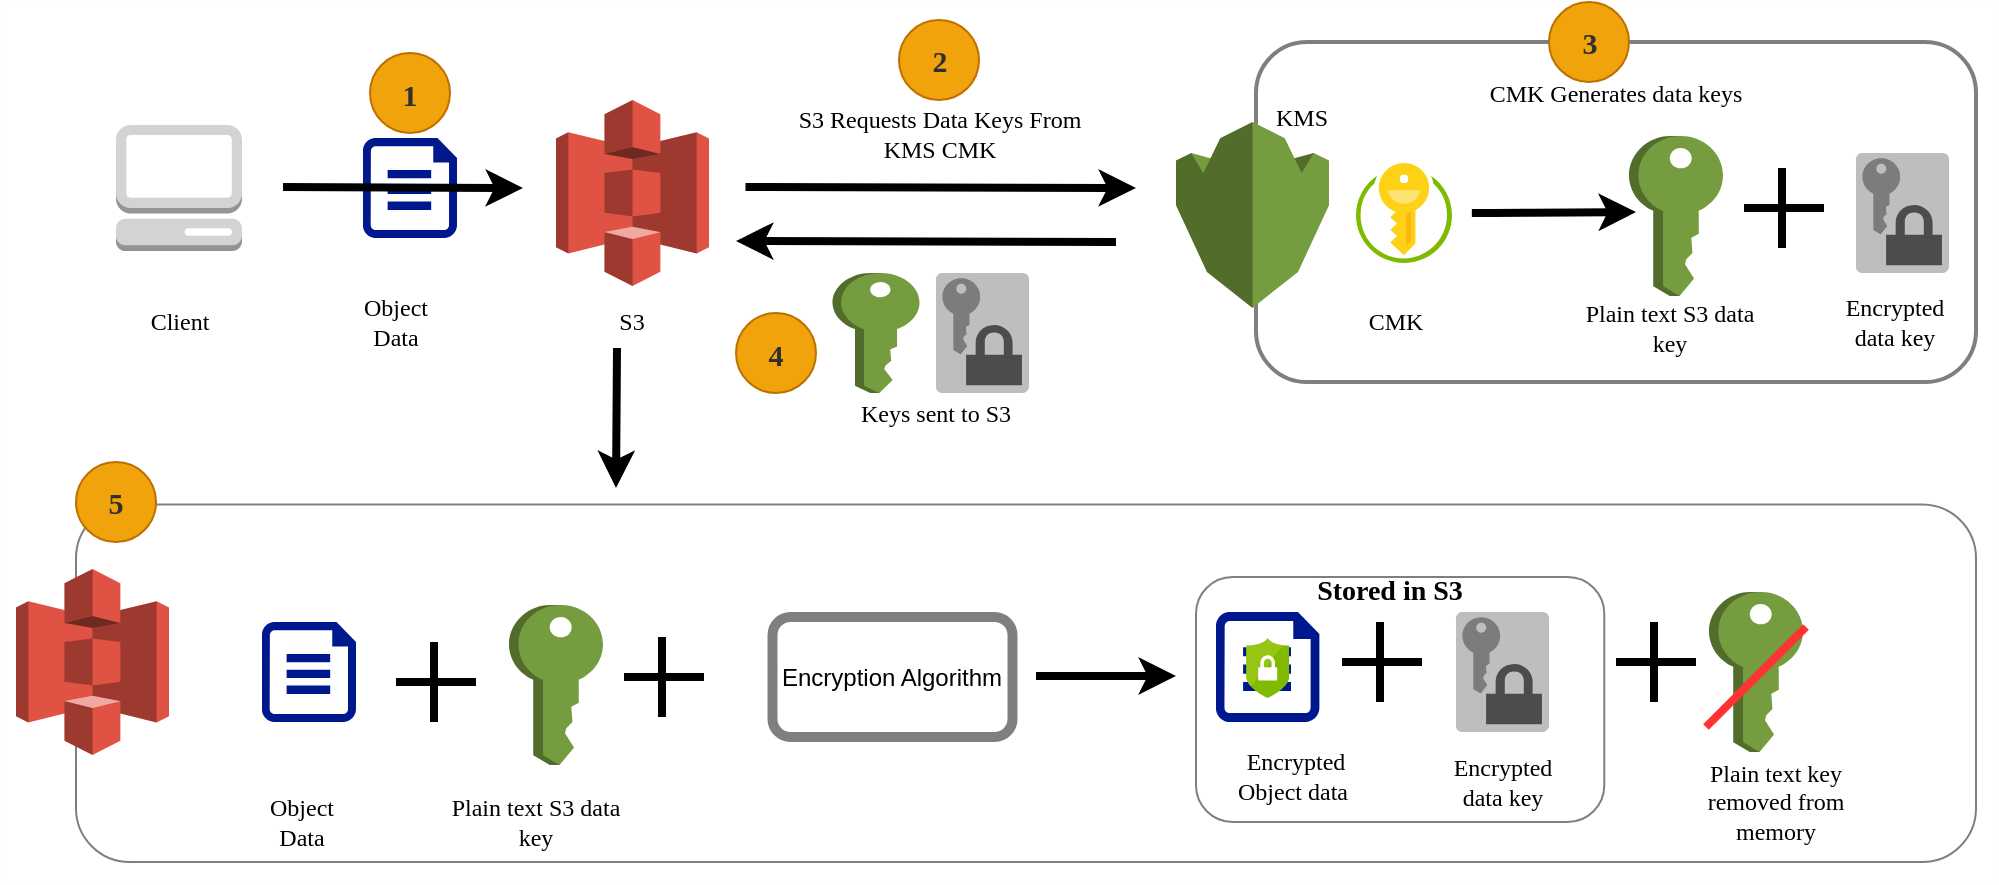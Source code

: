 <mxfile version="12.9.9" type="device"><diagram id="AMMI9vcvJyAxFTpjeCHU" name="Page-1"><mxGraphModel dx="1106" dy="778" grid="1" gridSize="10" guides="1" tooltips="1" connect="1" arrows="1" fold="1" page="1" pageScale="1" pageWidth="1654" pageHeight="1169" math="0" shadow="0"><root><mxCell id="0"/><mxCell id="1" parent="0"/><mxCell id="x09SrAzYux7GSC5Vbb2e-72" value="" style="rounded=0;whiteSpace=wrap;html=1;strokeWidth=1;fontFamily=Verdana;strokeColor=#FFFEF7;" vertex="1" parent="1"><mxGeometry x="3" y="110" width="997" height="440" as="geometry"/></mxCell><mxCell id="x09SrAzYux7GSC5Vbb2e-47" value="" style="rounded=1;whiteSpace=wrap;html=1;strokeWidth=1;opacity=50;" vertex="1" parent="1"><mxGeometry x="40" y="361.25" width="950" height="178.75" as="geometry"/></mxCell><mxCell id="x09SrAzYux7GSC5Vbb2e-42" value="" style="rounded=1;whiteSpace=wrap;html=1;strokeWidth=1;opacity=50;" vertex="1" parent="1"><mxGeometry x="600" y="397.5" width="204.15" height="122.5" as="geometry"/></mxCell><mxCell id="x09SrAzYux7GSC5Vbb2e-10" value="" style="rounded=1;whiteSpace=wrap;html=1;opacity=50;strokeWidth=2;" vertex="1" parent="1"><mxGeometry x="630" y="130" width="360" height="170" as="geometry"/></mxCell><mxCell id="x09SrAzYux7GSC5Vbb2e-1" value="" style="outlineConnect=0;dashed=0;verticalLabelPosition=bottom;verticalAlign=top;align=center;html=1;shape=mxgraph.aws3.management_console;fillColor=#D2D3D3;gradientColor=none;" vertex="1" parent="1"><mxGeometry x="60" y="171.5" width="63" height="63" as="geometry"/></mxCell><mxCell id="x09SrAzYux7GSC5Vbb2e-2" value="" style="outlineConnect=0;dashed=0;verticalLabelPosition=bottom;verticalAlign=top;align=center;html=1;shape=mxgraph.aws3.s3;fillColor=#E05243;gradientColor=none;" vertex="1" parent="1"><mxGeometry x="280" y="159" width="76.5" height="93" as="geometry"/></mxCell><mxCell id="x09SrAzYux7GSC5Vbb2e-4" value="" style="aspect=fixed;pointerEvents=1;shadow=0;dashed=0;html=1;strokeColor=none;labelPosition=center;verticalLabelPosition=bottom;verticalAlign=top;align=center;fillColor=#00188D;shape=mxgraph.azure.file" vertex="1" parent="1"><mxGeometry x="183.5" y="178" width="47" height="50" as="geometry"/></mxCell><mxCell id="x09SrAzYux7GSC5Vbb2e-6" value="" style="outlineConnect=0;dashed=0;verticalLabelPosition=bottom;verticalAlign=top;align=center;html=1;shape=mxgraph.aws3.kms;fillColor=#759C3E;gradientColor=none;" vertex="1" parent="1"><mxGeometry x="590" y="170" width="76.5" height="93" as="geometry"/></mxCell><mxCell id="x09SrAzYux7GSC5Vbb2e-7" value="" style="outlineConnect=0;dashed=0;verticalLabelPosition=bottom;verticalAlign=top;align=center;html=1;shape=mxgraph.aws3.add_on;fillColor=#759C3E;gradientColor=none;rotation=90;" vertex="1" parent="1"><mxGeometry x="800" y="193.5" width="80" height="47" as="geometry"/></mxCell><mxCell id="x09SrAzYux7GSC5Vbb2e-8" value="" style="outlineConnect=0;dashed=0;verticalLabelPosition=bottom;verticalAlign=top;align=center;html=1;shape=mxgraph.aws3.data_encryption_key;fillColor=#7D7C7C;gradientColor=none;" vertex="1" parent="1"><mxGeometry x="930" y="185.5" width="46.5" height="60" as="geometry"/></mxCell><mxCell id="x09SrAzYux7GSC5Vbb2e-9" value="" style="aspect=fixed;html=1;points=[];align=center;image;fontSize=12;image=img/lib/mscae/Key_Vaults.svg;" vertex="1" parent="1"><mxGeometry x="680" y="190.5" width="48" height="50" as="geometry"/></mxCell><mxCell id="x09SrAzYux7GSC5Vbb2e-20" value="" style="group" vertex="1" connectable="0" parent="1"><mxGeometry x="874" y="193" width="40" height="40" as="geometry"/></mxCell><mxCell id="x09SrAzYux7GSC5Vbb2e-17" value="" style="endArrow=none;html=1;strokeWidth=4;" edge="1" parent="x09SrAzYux7GSC5Vbb2e-20"><mxGeometry width="50" height="50" relative="1" as="geometry"><mxPoint x="19" y="40" as="sourcePoint"/><mxPoint x="19" as="targetPoint"/><Array as="points"><mxPoint x="19" y="20"/></Array></mxGeometry></mxCell><mxCell id="x09SrAzYux7GSC5Vbb2e-18" value="" style="endArrow=none;html=1;strokeWidth=4;" edge="1" parent="x09SrAzYux7GSC5Vbb2e-20"><mxGeometry width="50" height="50" relative="1" as="geometry"><mxPoint x="40" y="20" as="sourcePoint"/><mxPoint y="20" as="targetPoint"/></mxGeometry></mxCell><mxCell id="x09SrAzYux7GSC5Vbb2e-21" value="" style="endArrow=classic;html=1;strokeWidth=4;" edge="1" parent="1"><mxGeometry width="50" height="50" relative="1" as="geometry"><mxPoint x="143.5" y="202.5" as="sourcePoint"/><mxPoint x="263.5" y="203" as="targetPoint"/></mxGeometry></mxCell><mxCell id="x09SrAzYux7GSC5Vbb2e-22" value="" style="endArrow=classic;html=1;strokeWidth=4;" edge="1" parent="1"><mxGeometry width="50" height="50" relative="1" as="geometry"><mxPoint x="560" y="230" as="sourcePoint"/><mxPoint x="370" y="229.5" as="targetPoint"/></mxGeometry></mxCell><mxCell id="x09SrAzYux7GSC5Vbb2e-23" value="" style="outlineConnect=0;dashed=0;verticalLabelPosition=bottom;verticalAlign=top;align=center;html=1;shape=mxgraph.aws3.add_on;fillColor=#759C3E;gradientColor=none;rotation=90;" vertex="1" parent="1"><mxGeometry x="410" y="253.75" width="60" height="43.5" as="geometry"/></mxCell><mxCell id="x09SrAzYux7GSC5Vbb2e-24" value="" style="outlineConnect=0;dashed=0;verticalLabelPosition=bottom;verticalAlign=top;align=center;html=1;shape=mxgraph.aws3.data_encryption_key;fillColor=#7D7C7C;gradientColor=none;" vertex="1" parent="1"><mxGeometry x="470" y="245.5" width="46.5" height="60" as="geometry"/></mxCell><mxCell id="x09SrAzYux7GSC5Vbb2e-28" value="" style="endArrow=classic;html=1;strokeWidth=4;" edge="1" parent="1"><mxGeometry width="50" height="50" relative="1" as="geometry"><mxPoint x="374.75" y="202.5" as="sourcePoint"/><mxPoint x="570" y="203" as="targetPoint"/></mxGeometry></mxCell><mxCell id="x09SrAzYux7GSC5Vbb2e-29" value="" style="aspect=fixed;pointerEvents=1;shadow=0;dashed=0;html=1;strokeColor=none;labelPosition=center;verticalLabelPosition=bottom;verticalAlign=top;align=center;fillColor=#00188D;shape=mxgraph.azure.file" vertex="1" parent="1"><mxGeometry x="133" y="420" width="47" height="50" as="geometry"/></mxCell><mxCell id="x09SrAzYux7GSC5Vbb2e-30" value="" style="outlineConnect=0;dashed=0;verticalLabelPosition=bottom;verticalAlign=top;align=center;html=1;shape=mxgraph.aws3.add_on;fillColor=#759C3E;gradientColor=none;rotation=90;" vertex="1" parent="1"><mxGeometry x="240" y="428" width="80" height="47" as="geometry"/></mxCell><mxCell id="x09SrAzYux7GSC5Vbb2e-32" value="" style="group" vertex="1" connectable="0" parent="1"><mxGeometry x="314" y="427.5" width="40" height="40" as="geometry"/></mxCell><mxCell id="x09SrAzYux7GSC5Vbb2e-33" value="" style="endArrow=none;html=1;strokeWidth=4;" edge="1" parent="x09SrAzYux7GSC5Vbb2e-32"><mxGeometry width="50" height="50" relative="1" as="geometry"><mxPoint x="19" y="40" as="sourcePoint"/><mxPoint x="19" as="targetPoint"/><Array as="points"><mxPoint x="19" y="20"/></Array></mxGeometry></mxCell><mxCell id="x09SrAzYux7GSC5Vbb2e-34" value="" style="endArrow=none;html=1;strokeWidth=4;" edge="1" parent="x09SrAzYux7GSC5Vbb2e-32"><mxGeometry width="50" height="50" relative="1" as="geometry"><mxPoint x="40" y="20" as="sourcePoint"/><mxPoint y="20" as="targetPoint"/></mxGeometry></mxCell><mxCell id="x09SrAzYux7GSC5Vbb2e-35" value="" style="group" vertex="1" connectable="0" parent="1"><mxGeometry x="200" y="430" width="40" height="40" as="geometry"/></mxCell><mxCell id="x09SrAzYux7GSC5Vbb2e-36" value="" style="endArrow=none;html=1;strokeWidth=4;" edge="1" parent="x09SrAzYux7GSC5Vbb2e-35"><mxGeometry width="50" height="50" relative="1" as="geometry"><mxPoint x="19" y="40" as="sourcePoint"/><mxPoint x="19" as="targetPoint"/><Array as="points"><mxPoint x="19" y="20"/></Array></mxGeometry></mxCell><mxCell id="x09SrAzYux7GSC5Vbb2e-37" value="" style="endArrow=none;html=1;strokeWidth=4;" edge="1" parent="x09SrAzYux7GSC5Vbb2e-35"><mxGeometry width="50" height="50" relative="1" as="geometry"><mxPoint x="40" y="20" as="sourcePoint"/><mxPoint y="20" as="targetPoint"/></mxGeometry></mxCell><mxCell id="x09SrAzYux7GSC5Vbb2e-38" value="Encryption Algorithm" style="rounded=1;whiteSpace=wrap;html=1;strokeWidth=5;opacity=50;" vertex="1" parent="1"><mxGeometry x="388.25" y="417.5" width="120" height="60" as="geometry"/></mxCell><mxCell id="x09SrAzYux7GSC5Vbb2e-39" value="" style="endArrow=classic;html=1;strokeWidth=4;" edge="1" parent="1"><mxGeometry width="50" height="50" relative="1" as="geometry"><mxPoint x="520" y="447" as="sourcePoint"/><mxPoint x="590" y="447" as="targetPoint"/></mxGeometry></mxCell><mxCell id="x09SrAzYux7GSC5Vbb2e-40" value="" style="outlineConnect=0;dashed=0;verticalLabelPosition=bottom;verticalAlign=top;align=center;html=1;shape=mxgraph.aws3.data_encryption_key;fillColor=#7D7C7C;gradientColor=none;" vertex="1" parent="1"><mxGeometry x="730" y="415" width="46.5" height="60" as="geometry"/></mxCell><mxCell id="x09SrAzYux7GSC5Vbb2e-41" value="" style="aspect=fixed;pointerEvents=1;shadow=0;dashed=0;html=1;strokeColor=none;labelPosition=center;verticalLabelPosition=bottom;verticalAlign=top;align=center;fillColor=#00188D;shape=mxgraph.azure.file" vertex="1" parent="1"><mxGeometry x="610" y="415" width="51.7" height="55" as="geometry"/></mxCell><mxCell id="x09SrAzYux7GSC5Vbb2e-43" value="" style="outlineConnect=0;dashed=0;verticalLabelPosition=bottom;verticalAlign=top;align=center;html=1;shape=mxgraph.aws3.add_on;fillColor=#759C3E;gradientColor=none;rotation=90;" vertex="1" parent="1"><mxGeometry x="840" y="421.5" width="80" height="47" as="geometry"/></mxCell><mxCell id="x09SrAzYux7GSC5Vbb2e-44" value="" style="group" vertex="1" connectable="0" parent="1"><mxGeometry x="810" y="420" width="40" height="40" as="geometry"/></mxCell><mxCell id="x09SrAzYux7GSC5Vbb2e-45" value="" style="endArrow=none;html=1;strokeWidth=4;" edge="1" parent="x09SrAzYux7GSC5Vbb2e-44"><mxGeometry width="50" height="50" relative="1" as="geometry"><mxPoint x="19" y="40" as="sourcePoint"/><mxPoint x="19" as="targetPoint"/><Array as="points"><mxPoint x="19" y="20"/></Array></mxGeometry></mxCell><mxCell id="x09SrAzYux7GSC5Vbb2e-46" value="" style="endArrow=none;html=1;strokeWidth=4;" edge="1" parent="x09SrAzYux7GSC5Vbb2e-44"><mxGeometry width="50" height="50" relative="1" as="geometry"><mxPoint x="40" y="20" as="sourcePoint"/><mxPoint y="20" as="targetPoint"/></mxGeometry></mxCell><mxCell id="x09SrAzYux7GSC5Vbb2e-48" value="" style="group" vertex="1" connectable="0" parent="1"><mxGeometry x="673" y="420" width="40" height="40" as="geometry"/></mxCell><mxCell id="x09SrAzYux7GSC5Vbb2e-49" value="" style="endArrow=none;html=1;strokeWidth=4;" edge="1" parent="x09SrAzYux7GSC5Vbb2e-48"><mxGeometry width="50" height="50" relative="1" as="geometry"><mxPoint x="19" y="40" as="sourcePoint"/><mxPoint x="19" as="targetPoint"/><Array as="points"><mxPoint x="19" y="20"/></Array></mxGeometry></mxCell><mxCell id="x09SrAzYux7GSC5Vbb2e-50" value="" style="endArrow=none;html=1;strokeWidth=4;" edge="1" parent="x09SrAzYux7GSC5Vbb2e-48"><mxGeometry width="50" height="50" relative="1" as="geometry"><mxPoint x="40" y="20" as="sourcePoint"/><mxPoint y="20" as="targetPoint"/></mxGeometry></mxCell><mxCell id="x09SrAzYux7GSC5Vbb2e-51" value="" style="endArrow=classic;html=1;strokeWidth=4;" edge="1" parent="1"><mxGeometry width="50" height="50" relative="1" as="geometry"><mxPoint x="737.92" y="215.5" as="sourcePoint"/><mxPoint x="820.0" y="215" as="targetPoint"/><Array as="points"><mxPoint x="757.92" y="215.5"/></Array></mxGeometry></mxCell><mxCell id="x09SrAzYux7GSC5Vbb2e-52" value="Object Data" style="text;html=1;strokeColor=none;fillColor=none;align=center;verticalAlign=middle;whiteSpace=wrap;rounded=0;opacity=50;fontFamily=Verdana;" vertex="1" parent="1"><mxGeometry x="180" y="260" width="40" height="20" as="geometry"/></mxCell><mxCell id="x09SrAzYux7GSC5Vbb2e-53" value="Client" style="text;html=1;strokeColor=none;fillColor=none;align=center;verticalAlign=middle;whiteSpace=wrap;rounded=0;opacity=50;fontFamily=Verdana;" vertex="1" parent="1"><mxGeometry x="71.5" y="260" width="40" height="20" as="geometry"/></mxCell><mxCell id="x09SrAzYux7GSC5Vbb2e-54" value="S3" style="text;html=1;strokeColor=none;fillColor=none;align=center;verticalAlign=middle;whiteSpace=wrap;rounded=0;opacity=50;fontFamily=Verdana;" vertex="1" parent="1"><mxGeometry x="298.25" y="260" width="40" height="20" as="geometry"/></mxCell><mxCell id="x09SrAzYux7GSC5Vbb2e-55" value="S3 Requests Data Keys From KMS CMK" style="text;html=1;strokeColor=none;fillColor=none;align=center;verticalAlign=middle;whiteSpace=wrap;rounded=0;opacity=50;fontFamily=Verdana;" vertex="1" parent="1"><mxGeometry x="395.63" y="165.5" width="151.75" height="20" as="geometry"/></mxCell><mxCell id="x09SrAzYux7GSC5Vbb2e-56" value="CMK Generates data keys" style="text;html=1;strokeColor=none;fillColor=none;align=center;verticalAlign=middle;whiteSpace=wrap;rounded=0;opacity=50;fontFamily=Verdana;" vertex="1" parent="1"><mxGeometry x="726.13" y="145.5" width="167.75" height="20" as="geometry"/></mxCell><mxCell id="x09SrAzYux7GSC5Vbb2e-57" value="KMS" style="text;html=1;strokeColor=none;fillColor=none;align=center;verticalAlign=middle;whiteSpace=wrap;rounded=0;opacity=50;fontFamily=Verdana;" vertex="1" parent="1"><mxGeometry x="633" y="158" width="40" height="20" as="geometry"/></mxCell><mxCell id="x09SrAzYux7GSC5Vbb2e-58" value="CMK" style="text;html=1;strokeColor=none;fillColor=none;align=center;verticalAlign=middle;whiteSpace=wrap;rounded=0;opacity=50;fontFamily=Verdana;" vertex="1" parent="1"><mxGeometry x="680.0" y="260" width="40" height="20" as="geometry"/></mxCell><mxCell id="x09SrAzYux7GSC5Vbb2e-59" value="Plain text S3 data key" style="text;html=1;strokeColor=none;fillColor=none;align=center;verticalAlign=middle;whiteSpace=wrap;rounded=0;opacity=50;fontFamily=Verdana;" vertex="1" parent="1"><mxGeometry x="787" y="263" width="100" height="20" as="geometry"/></mxCell><mxCell id="x09SrAzYux7GSC5Vbb2e-60" value="Encrypted data key" style="text;html=1;strokeColor=none;fillColor=none;align=center;verticalAlign=middle;whiteSpace=wrap;rounded=0;opacity=50;fontFamily=Verdana;" vertex="1" parent="1"><mxGeometry x="923.25" y="260" width="53.25" height="20" as="geometry"/></mxCell><mxCell id="x09SrAzYux7GSC5Vbb2e-61" value="Keys sent to S3" style="text;html=1;strokeColor=none;fillColor=none;align=center;verticalAlign=middle;whiteSpace=wrap;rounded=0;opacity=50;fontFamily=Verdana;" vertex="1" parent="1"><mxGeometry x="419.13" y="305.5" width="101.75" height="20" as="geometry"/></mxCell><mxCell id="x09SrAzYux7GSC5Vbb2e-62" value="" style="outlineConnect=0;dashed=0;verticalLabelPosition=bottom;verticalAlign=top;align=center;html=1;shape=mxgraph.aws3.s3;fillColor=#E05243;gradientColor=none;" vertex="1" parent="1"><mxGeometry x="10" y="393.5" width="76.5" height="93" as="geometry"/></mxCell><mxCell id="x09SrAzYux7GSC5Vbb2e-63" value="Object Data" style="text;html=1;strokeColor=none;fillColor=none;align=center;verticalAlign=middle;whiteSpace=wrap;rounded=0;opacity=50;fontFamily=Verdana;" vertex="1" parent="1"><mxGeometry x="133" y="510" width="40" height="20" as="geometry"/></mxCell><mxCell id="x09SrAzYux7GSC5Vbb2e-64" value="Plain text S3 data key" style="text;html=1;strokeColor=none;fillColor=none;align=center;verticalAlign=middle;whiteSpace=wrap;rounded=0;opacity=50;fontFamily=Verdana;" vertex="1" parent="1"><mxGeometry x="220" y="510" width="100" height="20" as="geometry"/></mxCell><mxCell id="x09SrAzYux7GSC5Vbb2e-66" value="Encrypted data key" style="text;html=1;strokeColor=none;fillColor=none;align=center;verticalAlign=middle;whiteSpace=wrap;rounded=0;opacity=50;fontFamily=Verdana;" vertex="1" parent="1"><mxGeometry x="726.63" y="490" width="53.25" height="20" as="geometry"/></mxCell><mxCell id="x09SrAzYux7GSC5Vbb2e-67" value="Encrypted Object data&amp;nbsp;" style="text;html=1;strokeColor=none;fillColor=none;align=center;verticalAlign=middle;whiteSpace=wrap;rounded=0;opacity=50;fontFamily=Verdana;" vertex="1" parent="1"><mxGeometry x="610" y="486.5" width="80" height="20" as="geometry"/></mxCell><mxCell id="x09SrAzYux7GSC5Vbb2e-68" value="" style="endArrow=none;html=1;strokeWidth=4;fontFamily=Verdana;strokeColor=#FF3333;" edge="1" parent="1"><mxGeometry width="50" height="50" relative="1" as="geometry"><mxPoint x="855" y="472.5" as="sourcePoint"/><mxPoint x="905" y="422.5" as="targetPoint"/></mxGeometry></mxCell><mxCell id="x09SrAzYux7GSC5Vbb2e-70" value="Plain text key removed from memory" style="text;html=1;strokeColor=none;fillColor=none;align=center;verticalAlign=middle;whiteSpace=wrap;rounded=0;opacity=50;fontFamily=Verdana;" vertex="1" parent="1"><mxGeometry x="840" y="500" width="100" height="20" as="geometry"/></mxCell><mxCell id="x09SrAzYux7GSC5Vbb2e-71" value="" style="aspect=fixed;html=1;points=[];align=center;image;fontSize=12;image=img/lib/mscae/Security_Center.svg;strokeWidth=1;" vertex="1" parent="1"><mxGeometry x="625.05" y="428" width="21.6" height="30" as="geometry"/></mxCell><mxCell id="x09SrAzYux7GSC5Vbb2e-73" value="5" style="ellipse;whiteSpace=wrap;html=1;aspect=fixed;strokeWidth=1;fontFamily=Verdana;fillColor=#f0a30a;strokeColor=#BD7000;fontColor=#303030;fontStyle=1;fontSize=15;" vertex="1" parent="1"><mxGeometry x="40" y="340" width="40" height="40" as="geometry"/></mxCell><mxCell id="x09SrAzYux7GSC5Vbb2e-75" value="1" style="ellipse;whiteSpace=wrap;html=1;aspect=fixed;strokeWidth=1;fontFamily=Verdana;fillColor=#f0a30a;strokeColor=#BD7000;fontColor=#303030;fontStyle=1;fontSize=15;" vertex="1" parent="1"><mxGeometry x="187" y="135.5" width="40" height="40" as="geometry"/></mxCell><mxCell id="x09SrAzYux7GSC5Vbb2e-76" value="2" style="ellipse;whiteSpace=wrap;html=1;aspect=fixed;strokeWidth=1;fontFamily=Verdana;fillColor=#f0a30a;strokeColor=#BD7000;fontColor=#303030;fontStyle=1;fontSize=15;" vertex="1" parent="1"><mxGeometry x="451.51" y="119" width="40" height="40" as="geometry"/></mxCell><mxCell id="x09SrAzYux7GSC5Vbb2e-78" value="3" style="ellipse;whiteSpace=wrap;html=1;aspect=fixed;strokeWidth=1;fontFamily=Verdana;fillColor=#f0a30a;strokeColor=#BD7000;fontColor=#303030;fontStyle=1;fontSize=15;" vertex="1" parent="1"><mxGeometry x="776.5" y="110" width="40" height="40" as="geometry"/></mxCell><mxCell id="x09SrAzYux7GSC5Vbb2e-79" value="4" style="ellipse;whiteSpace=wrap;html=1;aspect=fixed;strokeWidth=1;fontFamily=Verdana;fillColor=#f0a30a;strokeColor=#BD7000;fontColor=#303030;fontStyle=1;fontSize=15;" vertex="1" parent="1"><mxGeometry x="370" y="265.5" width="40" height="40" as="geometry"/></mxCell><mxCell id="x09SrAzYux7GSC5Vbb2e-80" value="Stored in S3" style="text;html=1;strokeColor=none;fillColor=none;align=center;verticalAlign=middle;whiteSpace=wrap;rounded=0;opacity=50;fontFamily=Verdana;fontSize=14;fontStyle=1" vertex="1" parent="1"><mxGeometry x="646.65" y="395" width="100" height="20" as="geometry"/></mxCell><mxCell id="x09SrAzYux7GSC5Vbb2e-83" value="" style="endArrow=classic;html=1;strokeWidth=4;" edge="1" parent="1"><mxGeometry width="50" height="50" relative="1" as="geometry"><mxPoint x="310.5" y="283" as="sourcePoint"/><mxPoint x="310" y="353" as="targetPoint"/></mxGeometry></mxCell></root></mxGraphModel></diagram></mxfile>